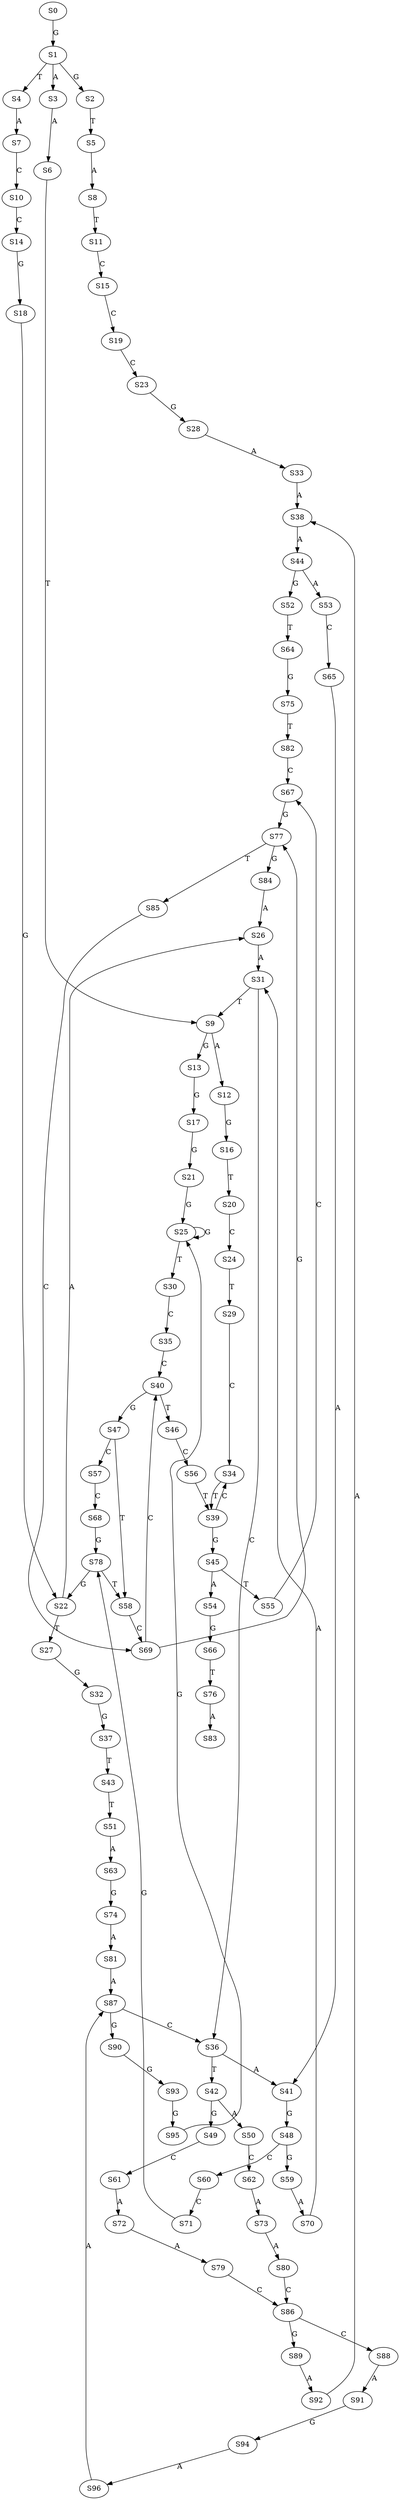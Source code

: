 strict digraph  {
	S0 -> S1 [ label = G ];
	S1 -> S2 [ label = G ];
	S1 -> S3 [ label = A ];
	S1 -> S4 [ label = T ];
	S2 -> S5 [ label = T ];
	S3 -> S6 [ label = A ];
	S4 -> S7 [ label = A ];
	S5 -> S8 [ label = A ];
	S6 -> S9 [ label = T ];
	S7 -> S10 [ label = C ];
	S8 -> S11 [ label = T ];
	S9 -> S12 [ label = A ];
	S9 -> S13 [ label = G ];
	S10 -> S14 [ label = C ];
	S11 -> S15 [ label = C ];
	S12 -> S16 [ label = G ];
	S13 -> S17 [ label = G ];
	S14 -> S18 [ label = G ];
	S15 -> S19 [ label = C ];
	S16 -> S20 [ label = T ];
	S17 -> S21 [ label = G ];
	S18 -> S22 [ label = G ];
	S19 -> S23 [ label = C ];
	S20 -> S24 [ label = C ];
	S21 -> S25 [ label = G ];
	S22 -> S26 [ label = A ];
	S22 -> S27 [ label = T ];
	S23 -> S28 [ label = G ];
	S24 -> S29 [ label = T ];
	S25 -> S30 [ label = T ];
	S25 -> S25 [ label = G ];
	S26 -> S31 [ label = A ];
	S27 -> S32 [ label = G ];
	S28 -> S33 [ label = A ];
	S29 -> S34 [ label = C ];
	S30 -> S35 [ label = C ];
	S31 -> S9 [ label = T ];
	S31 -> S36 [ label = C ];
	S32 -> S37 [ label = G ];
	S33 -> S38 [ label = A ];
	S34 -> S39 [ label = T ];
	S35 -> S40 [ label = C ];
	S36 -> S41 [ label = A ];
	S36 -> S42 [ label = T ];
	S37 -> S43 [ label = T ];
	S38 -> S44 [ label = A ];
	S39 -> S45 [ label = G ];
	S39 -> S34 [ label = C ];
	S40 -> S46 [ label = T ];
	S40 -> S47 [ label = G ];
	S41 -> S48 [ label = G ];
	S42 -> S49 [ label = G ];
	S42 -> S50 [ label = A ];
	S43 -> S51 [ label = T ];
	S44 -> S52 [ label = G ];
	S44 -> S53 [ label = A ];
	S45 -> S54 [ label = A ];
	S45 -> S55 [ label = T ];
	S46 -> S56 [ label = C ];
	S47 -> S57 [ label = C ];
	S47 -> S58 [ label = T ];
	S48 -> S59 [ label = G ];
	S48 -> S60 [ label = C ];
	S49 -> S61 [ label = C ];
	S50 -> S62 [ label = C ];
	S51 -> S63 [ label = A ];
	S52 -> S64 [ label = T ];
	S53 -> S65 [ label = C ];
	S54 -> S66 [ label = G ];
	S55 -> S67 [ label = C ];
	S56 -> S39 [ label = T ];
	S57 -> S68 [ label = C ];
	S58 -> S69 [ label = C ];
	S59 -> S70 [ label = A ];
	S60 -> S71 [ label = C ];
	S61 -> S72 [ label = A ];
	S62 -> S73 [ label = A ];
	S63 -> S74 [ label = G ];
	S64 -> S75 [ label = G ];
	S65 -> S41 [ label = A ];
	S66 -> S76 [ label = T ];
	S67 -> S77 [ label = G ];
	S68 -> S78 [ label = G ];
	S69 -> S77 [ label = G ];
	S69 -> S40 [ label = C ];
	S70 -> S31 [ label = A ];
	S71 -> S78 [ label = G ];
	S72 -> S79 [ label = A ];
	S73 -> S80 [ label = A ];
	S74 -> S81 [ label = A ];
	S75 -> S82 [ label = T ];
	S76 -> S83 [ label = A ];
	S77 -> S84 [ label = G ];
	S77 -> S85 [ label = T ];
	S78 -> S58 [ label = T ];
	S78 -> S22 [ label = G ];
	S79 -> S86 [ label = C ];
	S80 -> S86 [ label = C ];
	S81 -> S87 [ label = A ];
	S82 -> S67 [ label = C ];
	S84 -> S26 [ label = A ];
	S85 -> S69 [ label = C ];
	S86 -> S88 [ label = C ];
	S86 -> S89 [ label = G ];
	S87 -> S36 [ label = C ];
	S87 -> S90 [ label = G ];
	S88 -> S91 [ label = A ];
	S89 -> S92 [ label = A ];
	S90 -> S93 [ label = G ];
	S91 -> S94 [ label = G ];
	S92 -> S38 [ label = A ];
	S93 -> S95 [ label = G ];
	S94 -> S96 [ label = A ];
	S95 -> S25 [ label = G ];
	S96 -> S87 [ label = A ];
}
